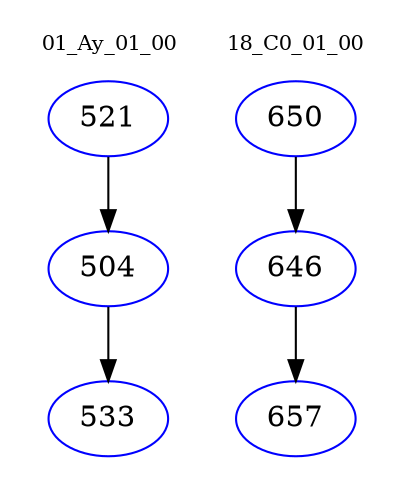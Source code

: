 digraph{
subgraph cluster_0 {
color = white
label = "01_Ay_01_00";
fontsize=10;
T0_521 [label="521", color="blue"]
T0_521 -> T0_504 [color="black"]
T0_504 [label="504", color="blue"]
T0_504 -> T0_533 [color="black"]
T0_533 [label="533", color="blue"]
}
subgraph cluster_1 {
color = white
label = "18_C0_01_00";
fontsize=10;
T1_650 [label="650", color="blue"]
T1_650 -> T1_646 [color="black"]
T1_646 [label="646", color="blue"]
T1_646 -> T1_657 [color="black"]
T1_657 [label="657", color="blue"]
}
}
